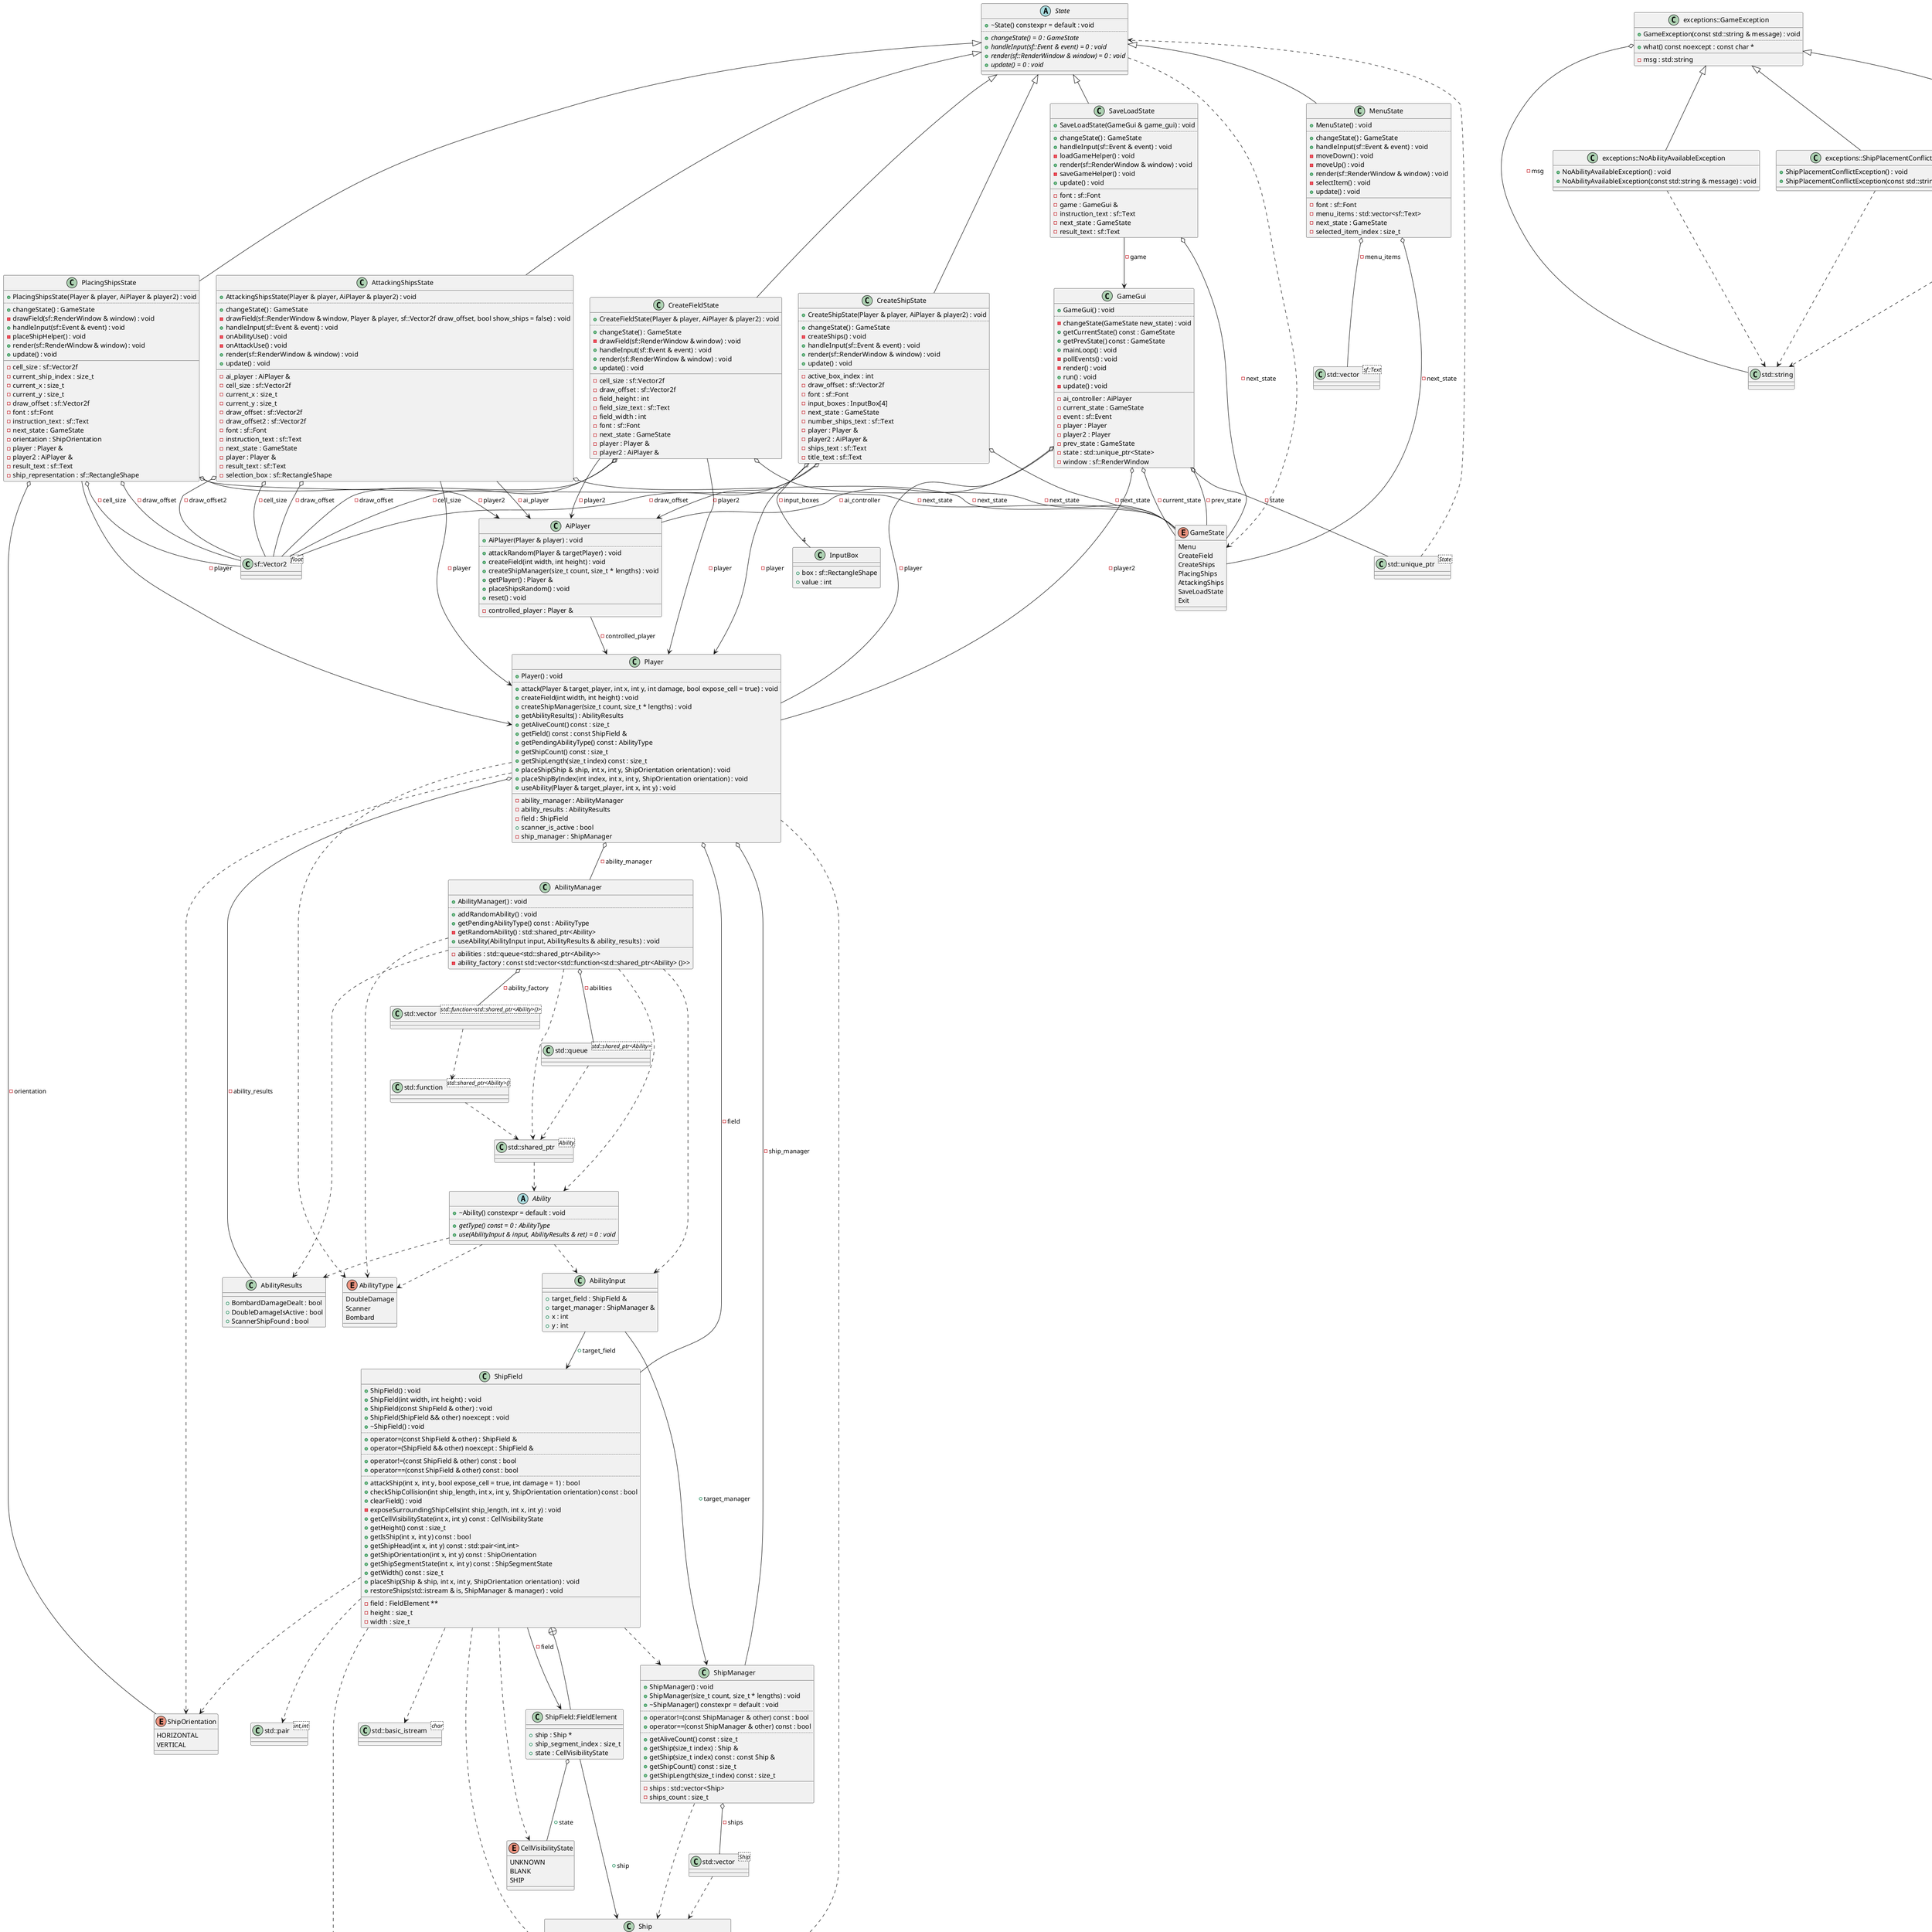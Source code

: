 @startuml
class "sf::Vector2<float>" as C_0009693095778494330448
class C_0009693095778494330448 {
__
}
class "std::vector<Ship>" as C_0010668212532447068380
class C_0010668212532447068380 {
__
}
class "std::pair<int,int>" as C_0006524010458157121833
class C_0006524010458157121833 {
__
}
class "std::basic_istream<char>" as C_0005505409806480479128
class C_0005505409806480479128 {
__
}
class "std::shared_ptr<Ability>" as C_0012342435662910727844
class C_0012342435662910727844 {
__
}
class "std::queue<std::shared_ptr<Ability>>" as C_0008193623610420284737
class C_0008193623610420284737 {
__
}
class "std::function<std::shared_ptr<Ability>()>" as C_0014703876471129105020
class C_0014703876471129105020 {
__
}
class "std::vector<std::function<std::shared_ptr<Ability>()>>" as C_0010378818160678026980
class C_0010378818160678026980 {
__
}
class "std::vector<sf::Text>" as C_0015054090575003110977
class C_0015054090575003110977 {
__
}
class "std::unique_ptr<State>" as C_0003593355595461115184
class C_0003593355595461115184 {
__
}
class "std::string" as C_0001275076681856179721
class C_0001275076681856179721 {
__
}
enum "ShipSegmentState" as C_0014256742677139282670
enum C_0014256742677139282670 {
INTACT
DAMAGED
DESTROYED
}
enum "ShipOrientation" as C_0002579181642537833876
enum C_0002579181642537833876 {
HORIZONTAL
VERTICAL
}
enum "CellVisibilityState" as C_0003333043679234439357
enum C_0003333043679234439357 {
UNKNOWN
BLANK
SHIP
}
class "Ship" as C_0014529657433315016423
class C_0014529657433315016423 {
+Ship(int length) : void
+Ship(const Ship & other) : void
+Ship(Ship && other) noexcept : void
+~Ship() : void
..
+operator=(const Ship & other) : Ship &
+operator=(Ship && other) noexcept : Ship &
..
+operator!=(const Ship & other) const : bool
+operator==(const Ship & other) const : bool
..
+getLength() const : size_t
+getSegmentHP(size_t index) const : int
+getSegmentState(size_t index) const : ShipSegmentState
+isAlive() const : bool
+takeDamage(size_t segment_index, int damage) : void
__
-health : size_t
-length : size_t
-segments : Segment *
}
class "Ship::Segment" as C_0000674658759292391449
class C_0000674658759292391449 {
__
+hp : int
+state : ShipSegmentState
}
class "ShipManager" as C_0017499122254539489506
class C_0017499122254539489506 {
+ShipManager() : void
+ShipManager(size_t count, size_t * lengths) : void
+~ShipManager() constexpr = default : void
..
+operator!=(const ShipManager & other) const : bool
+operator==(const ShipManager & other) const : bool
..
+getAliveCount() const : size_t
+getShip(size_t index) : Ship &
+getShip(size_t index) const : const Ship &
+getShipCount() const : size_t
+getShipLength(size_t index) const : size_t
__
-ships : std::vector<Ship>
-ships_count : size_t
}
class "ShipField" as C_0003843296779074973901
class C_0003843296779074973901 {
+ShipField() : void
+ShipField(int width, int height) : void
+ShipField(const ShipField & other) : void
+ShipField(ShipField && other) noexcept : void
+~ShipField() : void
..
+operator=(const ShipField & other) : ShipField &
+operator=(ShipField && other) noexcept : ShipField &
..
+operator!=(const ShipField & other) const : bool
+operator==(const ShipField & other) const : bool
..
+attackShip(int x, int y, bool expose_cell = true, int damage = 1) : bool
+checkShipCollision(int ship_length, int x, int y, ShipOrientation orientation) const : bool
+clearField() : void
-exposeSurroundingShipCells(int ship_length, int x, int y) : void
+getCellVisibilityState(int x, int y) const : CellVisibilityState
+getHeight() const : size_t
+getIsShip(int x, int y) const : bool
+getShipHead(int x, int y) const : std::pair<int,int>
+getShipOrientation(int x, int y) const : ShipOrientation
+getShipSegmentState(int x, int y) const : ShipSegmentState
+getWidth() const : size_t
+placeShip(Ship & ship, int x, int y, ShipOrientation orientation) : void
+restoreShips(std::istream & is, ShipManager & manager) : void
__
-field : FieldElement **
-height : size_t
-width : size_t
}
class "ShipField::FieldElement" as C_0000316359785794417378
class C_0000316359785794417378 {
__
+ship : Ship *
+ship_segment_index : size_t
+state : CellVisibilityState
}
class "AbilityResults" as C_0005219465313958275113
class C_0005219465313958275113 {
__
+BombardDamageDealt : bool
+DoubleDamageIsActive : bool
+ScannerShipFound : bool
}
class "AbilityInput" as C_0006255146489372148425
class C_0006255146489372148425 {
__
+target_field : ShipField &
+target_manager : ShipManager &
+x : int
+y : int
}
enum "AbilityType" as C_0006740456236575953687
enum C_0006740456236575953687 {
DoubleDamage
Scanner
Bombard
}
abstract "Ability" as C_0017635961848386255115
abstract C_0017635961848386255115 {
+~Ability() constexpr = default : void
..
{abstract} +getType() const = 0 : AbilityType
{abstract} +use(AbilityInput & input, AbilityResults & ret) = 0 : void
__
}
class "AbilityManager" as C_0002235219345516323367
class C_0002235219345516323367 {
+AbilityManager() : void
..
+addRandomAbility() : void
+getPendingAbilityType() const : AbilityType
-getRandomAbility() : std::shared_ptr<Ability>
+useAbility(AbilityInput input, AbilityResults & ability_results) : void
__
-abilities : std::queue<std::shared_ptr<Ability>>
-ability_factory : const std::vector<std::function<std::shared_ptr<Ability> ()>>
}
class "Player" as C_0003605716991605700936
class C_0003605716991605700936 {
+Player() : void
..
+attack(Player & target_player, int x, int y, int damage, bool expose_cell = true) : void
+createField(int width, int height) : void
+createShipManager(size_t count, size_t * lengths) : void
+getAbilityResults() : AbilityResults
+getAliveCount() const : size_t
+getField() const : const ShipField &
+getPendingAbilityType() const : AbilityType
+getShipCount() const : size_t
+getShipLength(size_t index) const : size_t
+placeShip(Ship & ship, int x, int y, ShipOrientation orientation) : void
+placeShipByIndex(int index, int x, int y, ShipOrientation orientation) : void
+useAbility(Player & target_player, int x, int y) : void
__
-ability_manager : AbilityManager
-ability_results : AbilityResults
-field : ShipField
+scanner_is_active : bool
-ship_manager : ShipManager
}
class "AiPlayer" as C_0005644868336032600742
class C_0005644868336032600742 {
+AiPlayer(Player & player) : void
..
+attackRandom(Player & targetPlayer) : void
+createField(int width, int height) : void
+createShipManager(size_t count, size_t * lengths) : void
+getPlayer() : Player &
+placeShipsRandom() : void
+reset() : void
__
-controlled_player : Player &
}
enum "GameState" as C_0004356735495323104445
enum C_0004356735495323104445 {
Menu
CreateField
CreateShips
PlacingShips
AttackingShips
SaveLoadState
Exit
}
abstract "State" as C_0001914138303902600425
abstract C_0001914138303902600425 {
+~State() constexpr = default : void
..
{abstract} +changeState() = 0 : GameState
{abstract} +handleInput(sf::Event & event) = 0 : void
{abstract} +render(sf::RenderWindow & window) = 0 : void
{abstract} +update() = 0 : void
__
}
class "CreateFieldState" as C_0003925512848679538817
class C_0003925512848679538817 {
+CreateFieldState(Player & player, AiPlayer & player2) : void
..
+changeState() : GameState
-drawField(sf::RenderWindow & window) : void
+handleInput(sf::Event & event) : void
+render(sf::RenderWindow & window) : void
+update() : void
__
-cell_size : sf::Vector2f
-draw_offset : sf::Vector2f
-field_height : int
-field_size_text : sf::Text
-field_width : int
-font : sf::Font
-next_state : GameState
-player : Player &
-player2 : AiPlayer &
}
class "InputBox" as C_0006905555226801011843
class C_0006905555226801011843 {
__
+box : sf::RectangleShape
+value : int
}
class "CreateShipState" as C_0016717855027770416060
class C_0016717855027770416060 {
+CreateShipState(Player & player, AiPlayer & player2) : void
..
+changeState() : GameState
-createShips() : void
+handleInput(sf::Event & event) : void
+render(sf::RenderWindow & window) : void
+update() : void
__
-active_box_index : int
-draw_offset : sf::Vector2f
-font : sf::Font
-input_boxes : InputBox[4]
-next_state : GameState
-number_ships_text : sf::Text
-player : Player &
-player2 : AiPlayer &
-ships_text : sf::Text
-title_text : sf::Text
}
class "MenuState" as C_0013166903766216927070
class C_0013166903766216927070 {
+MenuState() : void
..
+changeState() : GameState
+handleInput(sf::Event & event) : void
-moveDown() : void
-moveUp() : void
+render(sf::RenderWindow & window) : void
-selectItem() : void
+update() : void
__
-font : sf::Font
-menu_items : std::vector<sf::Text>
-next_state : GameState
-selected_item_index : size_t
}
class "PlacingShipsState" as C_0003009358475785535108
class C_0003009358475785535108 {
+PlacingShipsState(Player & player, AiPlayer & player2) : void
..
+changeState() : GameState
-drawField(sf::RenderWindow & window) : void
+handleInput(sf::Event & event) : void
-placeShipHelper() : void
+render(sf::RenderWindow & window) : void
+update() : void
__
-cell_size : sf::Vector2f
-current_ship_index : size_t
-current_x : size_t
-current_y : size_t
-draw_offset : sf::Vector2f
-font : sf::Font
-instruction_text : sf::Text
-next_state : GameState
-orientation : ShipOrientation
-player : Player &
-player2 : AiPlayer &
-result_text : sf::Text
-ship_representation : sf::RectangleShape
}
class "GameGui" as C_0007395642151187698177
class C_0007395642151187698177 {
+GameGui() : void
..
-changeState(GameState new_state) : void
+getCurrentState() const : GameState
+getPrevState() const : GameState
+mainLoop() : void
-pollEvents() : void
-render() : void
+run() : void
-update() : void
__
-ai_controller : AiPlayer
-current_state : GameState
-event : sf::Event
-player : Player
-player2 : Player
-prev_state : GameState
-state : std::unique_ptr<State>
-window : sf::RenderWindow
}
class "SaveLoadState" as C_0014140921539624914491
class C_0014140921539624914491 {
+SaveLoadState(GameGui & game_gui) : void
..
+changeState() : GameState
+handleInput(sf::Event & event) : void
-loadGameHelper() : void
+render(sf::RenderWindow & window) : void
-saveGameHelper() : void
+update() : void
__
-font : sf::Font
-game : GameGui &
-instruction_text : sf::Text
-next_state : GameState
-result_text : sf::Text
}
class "AttackingShipsState" as C_0009763532900440017346
class C_0009763532900440017346 {
+AttackingShipsState(Player & player, AiPlayer & player2) : void
..
+changeState() : GameState
-drawField(sf::RenderWindow & window, Player & player, sf::Vector2f draw_offset, bool show_ships = false) : void
+handleInput(sf::Event & event) : void
-onAbilityUse() : void
-onAttackUse() : void
+render(sf::RenderWindow & window) : void
+update() : void
__
-ai_player : AiPlayer &
-cell_size : sf::Vector2f
-current_x : size_t
-current_y : size_t
-draw_offset : sf::Vector2f
-draw_offset2 : sf::Vector2f
-font : sf::Font
-instruction_text : sf::Text
-next_state : GameState
-player : Player &
-result_text : sf::Text
-selection_box : sf::RectangleShape
}
class "exceptions::GameException" as C_0007589199267016446353
class C_0007589199267016446353 {
+GameException(const std::string & message) : void
..
+what() const noexcept : const char *
__
-msg : std::string
}
class "exceptions::NoAbilityAvailableException" as C_0006087931829388500955
class C_0006087931829388500955 {
+NoAbilityAvailableException() : void
+NoAbilityAvailableException(const std::string & message) : void
__
}
class "exceptions::ShipPlacementConflictException" as C_0014145847858458416793
class C_0014145847858458416793 {
+ShipPlacementConflictException() : void
+ShipPlacementConflictException(const std::string & message) : void
__
}
class "exceptions::OutOfBoundsAttackException" as C_0000456049838779900119
class C_0000456049838779900119 {
+OutOfBoundsAttackException() : void
+OutOfBoundsAttackException(const std::string & message) : void
__
}
C_0010668212532447068380 ..> C_0014529657433315016423
C_0012342435662910727844 ..> C_0017635961848386255115
C_0008193623610420284737 ..> C_0012342435662910727844
C_0014703876471129105020 ..> C_0012342435662910727844
C_0010378818160678026980 ..> C_0014703876471129105020
C_0003593355595461115184 ..> C_0001914138303902600425
C_0014529657433315016423 ..> C_0014256742677139282670
C_0014529657433315016423 --> C_0000674658759292391449 : -segments
C_0000674658759292391449 --+ C_0014529657433315016423
C_0000674658759292391449 o-- C_0014256742677139282670 : +state
C_0017499122254539489506 ..> C_0014529657433315016423
C_0017499122254539489506 o-- C_0010668212532447068380 : -ships
C_0003843296779074973901 ..> C_0002579181642537833876
C_0003843296779074973901 ..> C_0003333043679234439357
C_0003843296779074973901 ..> C_0014256742677139282670
C_0003843296779074973901 ..> C_0014529657433315016423
C_0003843296779074973901 ..> C_0006524010458157121833
C_0003843296779074973901 ..> C_0005505409806480479128
C_0003843296779074973901 ..> C_0017499122254539489506
C_0003843296779074973901 --> C_0000316359785794417378 : -field
C_0000316359785794417378 --+ C_0003843296779074973901
C_0000316359785794417378 o-- C_0003333043679234439357 : +state
C_0000316359785794417378 --> C_0014529657433315016423 : +ship
C_0006255146489372148425 --> C_0003843296779074973901 : +target_field
C_0006255146489372148425 --> C_0017499122254539489506 : +target_manager
C_0017635961848386255115 ..> C_0006255146489372148425
C_0017635961848386255115 ..> C_0005219465313958275113
C_0017635961848386255115 ..> C_0006740456236575953687
C_0002235219345516323367 ..> C_0012342435662910727844
C_0002235219345516323367 ..> C_0017635961848386255115
C_0002235219345516323367 ..> C_0006255146489372148425
C_0002235219345516323367 ..> C_0005219465313958275113
C_0002235219345516323367 ..> C_0006740456236575953687
C_0002235219345516323367 o-- C_0008193623610420284737 : -abilities
C_0002235219345516323367 o-- C_0010378818160678026980 : -ability_factory
C_0003605716991605700936 ..> C_0014529657433315016423
C_0003605716991605700936 ..> C_0002579181642537833876
C_0003605716991605700936 ..> C_0006740456236575953687
C_0003605716991605700936 o-- C_0017499122254539489506 : -ship_manager
C_0003605716991605700936 o-- C_0003843296779074973901 : -field
C_0003605716991605700936 o-- C_0002235219345516323367 : -ability_manager
C_0003605716991605700936 o-- C_0005219465313958275113 : -ability_results
C_0005644868336032600742 --> C_0003605716991605700936 : -controlled_player
C_0001914138303902600425 ..> C_0004356735495323104445
C_0003925512848679538817 o-- C_0004356735495323104445 : -next_state
C_0003925512848679538817 --> C_0003605716991605700936 : -player
C_0003925512848679538817 --> C_0005644868336032600742 : -player2
C_0003925512848679538817 o-- C_0009693095778494330448 : -draw_offset
C_0003925512848679538817 o-- C_0009693095778494330448 : -cell_size
C_0001914138303902600425 <|-- C_0003925512848679538817

C_0016717855027770416060 o-- C_0004356735495323104445 : -next_state
C_0016717855027770416060 --> C_0003605716991605700936 : -player
C_0016717855027770416060 --> C_0005644868336032600742 : -player2
C_0016717855027770416060 o-- "4" C_0006905555226801011843 : -input_boxes
C_0016717855027770416060 o-- C_0009693095778494330448 : -draw_offset
C_0001914138303902600425 <|-- C_0016717855027770416060

C_0013166903766216927070 o-- C_0004356735495323104445 : -next_state
C_0013166903766216927070 o-- C_0015054090575003110977 : -menu_items
C_0001914138303902600425 <|-- C_0013166903766216927070

C_0003009358475785535108 o-- C_0004356735495323104445 : -next_state
C_0003009358475785535108 o-- C_0002579181642537833876 : -orientation
C_0003009358475785535108 --> C_0003605716991605700936 : -player
C_0003009358475785535108 --> C_0005644868336032600742 : -player2
C_0003009358475785535108 o-- C_0009693095778494330448 : -draw_offset
C_0003009358475785535108 o-- C_0009693095778494330448 : -cell_size
C_0001914138303902600425 <|-- C_0003009358475785535108

C_0007395642151187698177 o-- C_0003605716991605700936 : -player
C_0007395642151187698177 o-- C_0003605716991605700936 : -player2
C_0007395642151187698177 o-- C_0005644868336032600742 : -ai_controller
C_0007395642151187698177 o-- C_0004356735495323104445 : -current_state
C_0007395642151187698177 o-- C_0004356735495323104445 : -prev_state
C_0007395642151187698177 o-- C_0003593355595461115184 : -state
C_0014140921539624914491 o-- C_0004356735495323104445 : -next_state
C_0014140921539624914491 --> C_0007395642151187698177 : -game
C_0001914138303902600425 <|-- C_0014140921539624914491

C_0009763532900440017346 o-- C_0004356735495323104445 : -next_state
C_0009763532900440017346 --> C_0003605716991605700936 : -player
C_0009763532900440017346 --> C_0005644868336032600742 : -ai_player
C_0009763532900440017346 o-- C_0009693095778494330448 : -draw_offset
C_0009763532900440017346 o-- C_0009693095778494330448 : -draw_offset2
C_0009763532900440017346 o-- C_0009693095778494330448 : -cell_size
C_0001914138303902600425 <|-- C_0009763532900440017346

C_0007589199267016446353 o-- C_0001275076681856179721 : -msg
C_0006087931829388500955 ..> C_0001275076681856179721
C_0007589199267016446353 <|-- C_0006087931829388500955

C_0014145847858458416793 ..> C_0001275076681856179721
C_0007589199267016446353 <|-- C_0014145847858458416793

C_0000456049838779900119 ..> C_0001275076681856179721
C_0007589199267016446353 <|-- C_0000456049838779900119


'Generated with clang-uml, version 0.5.5
'LLVM version clang version 18.1.8
@enduml
